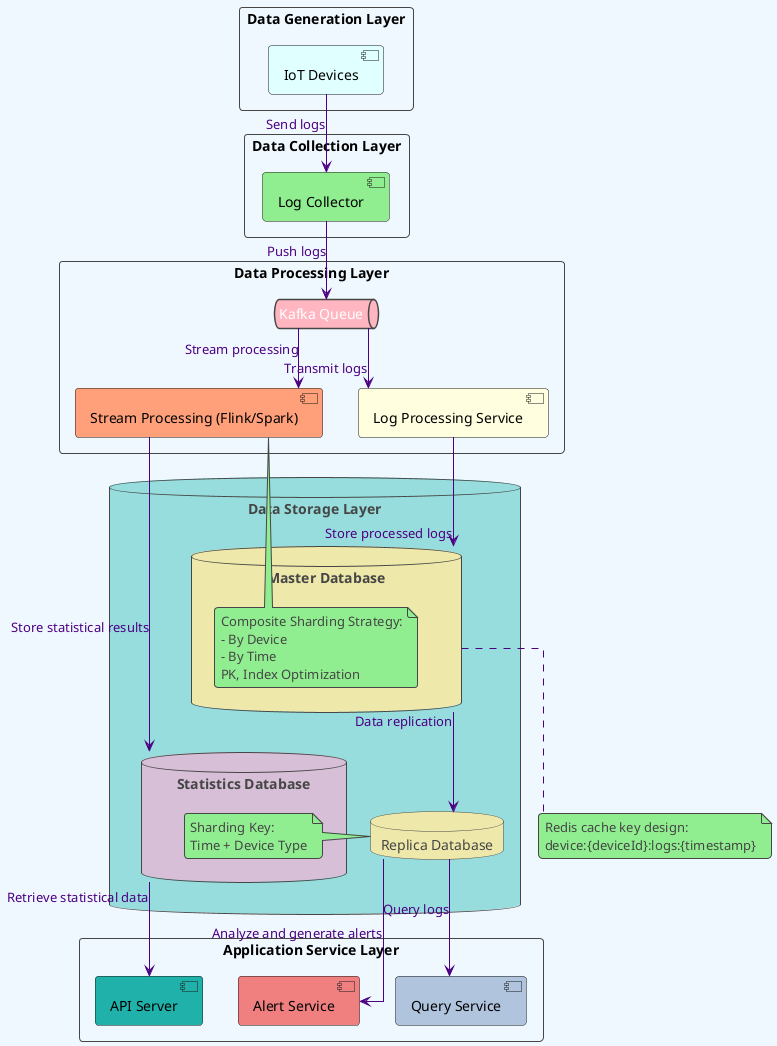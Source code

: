 @startuml
!theme toy
skinparam linetype ortho
skinparam backgroundColor #F0F8FF
skinparam ArrowColor #4B0082
skinparam ArrowFontColor #4B0082

rectangle "Data Generation Layer" {
    [IoT Devices] as IoT #LightCyan
}

rectangle "Data Collection Layer" {
    [Log Collector] as Collector #LightGreen
}

rectangle "Data Processing Layer" {
    queue "Kafka Queue" as Kafka #LightPink
    [Log Processing Service] as LogProcessor #LightYellow
    [Stream Processing (Flink/Spark)] as StreamProcessor #LightSalmon
}

database "Data Storage Layer" {
    database "Master Database" as MasterDB #PaleGoldenrod {
        note right
            Composite Sharding Strategy:
            - By Device
            - By Time
            PK, Index Optimization
        end note
    }
    database "Replica Database" as ReplicaDB #PaleGoldenrod
    database "Statistics Database" as StatsDB #Thistle {
        note right
            Sharding Key: 
            Time + Device Type
        end note
    }
}

rectangle "Application Service Layer" {
    [Query Service] as QueryService #LightSteelBlue
    [Alert Service] as AlertService #LightCoral
    [API Server] as APIServer #LightSeaGreen
}

IoT -[#4B0082]-> Collector : Send logs
Collector -[#4B0082]-> Kafka : Push logs
Kafka -[#4B0082]-> LogProcessor : Transmit logs
Kafka -[#4B0082]-> StreamProcessor : Stream processing
LogProcessor -[#4B0082]-> MasterDB : Store processed logs
MasterDB -[#4B0082]-> ReplicaDB : Data replication
ReplicaDB -[#4B0082]-> QueryService : Query logs
ReplicaDB -[#4B0082]-> AlertService : Analyze and generate alerts
StreamProcessor -[#4B0082]-> StatsDB : Store statistical results
StatsDB -[#4B0082]-> APIServer : Retrieve statistical data

note bottom of MasterDB
    Redis cache key design:
    device:{deviceId}:logs:{timestamp}
end note
@enduml
